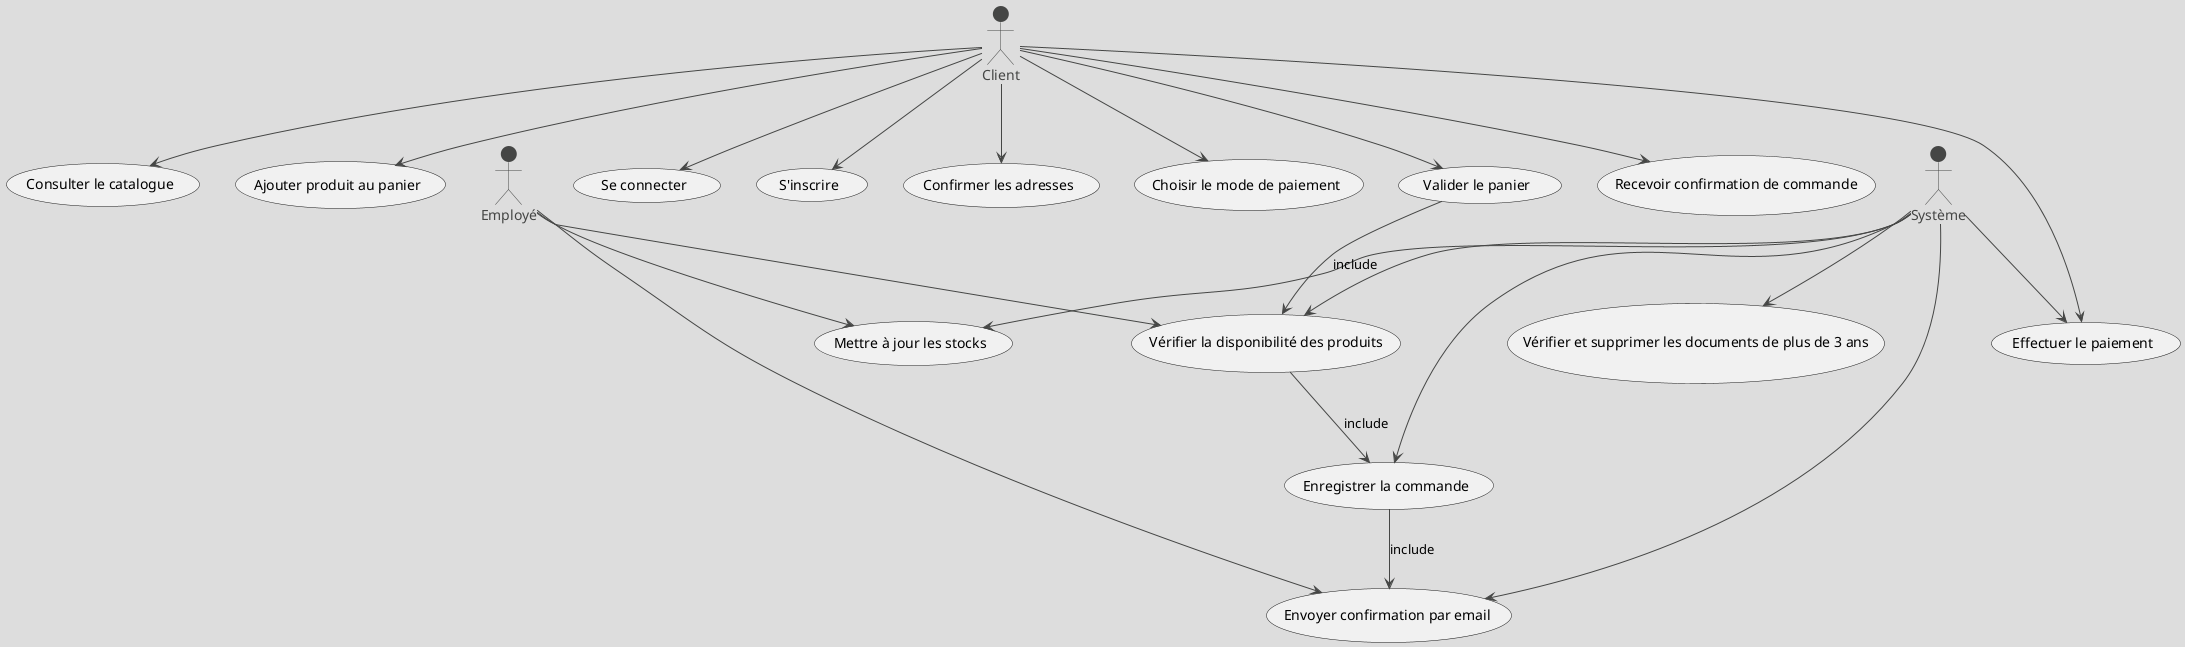 @startuml diagramme_utilisation
!theme toy

actor Client
actor "Employé" as Employe
actor "Système" as System

usecase "Consulter le catalogue" as UC1
usecase "Ajouter produit au panier" as UC2
usecase "Valider le panier" as UC3
usecase "Se connecter" as UC4
usecase "S'inscrire" as UC5
usecase "Confirmer les adresses" as UC7
usecase "Choisir le mode de paiement" as UC8
usecase "Effectuer le paiement" as UC9
usecase "Recevoir confirmation de commande" as UC11

usecase "Vérifier la disponibilité des produits" as UC6
usecase "Enregistrer la commande" as UC10
usecase "Mettre à jour les stocks" as UC12
usecase "Envoyer confirmation par email" as UC13
usecase "Vérifier et supprimer les documents de plus de 3 ans" as UC14

Client --> UC1
Client --> UC2
Client --> UC3
Client --> UC4
Client --> UC5
Client --> UC7
Client --> UC8
Client --> UC9
Client --> UC11

Employe --> UC6
Employe --> UC12
Employe --> UC13

System --> UC9
System --> UC6
System --> UC10
System --> UC12
System --> UC13
System --> UC14

UC3 --> UC6 : include
UC6 --> UC10 : include
UC10 --> UC13 : include

@enduml
